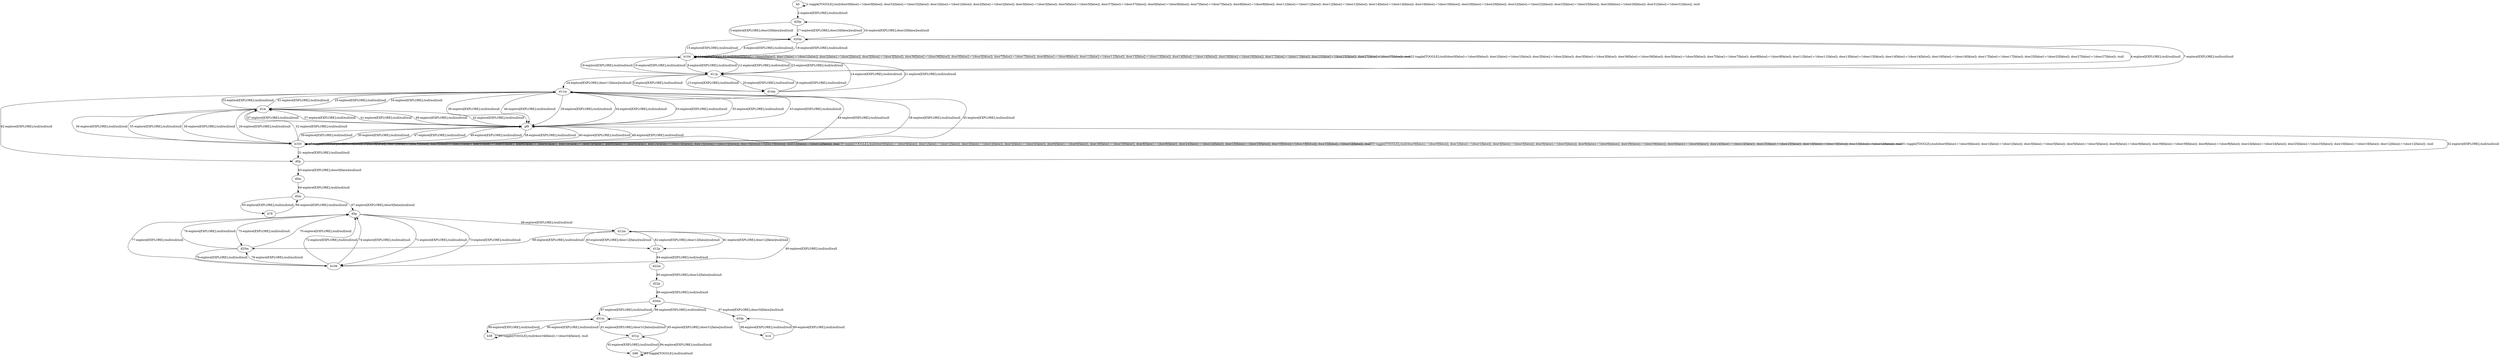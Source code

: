 # Total number of goals covered by this test: 2
# b14 --> d34p
# d34p --> b14

digraph g {
"b0" -> "b0" [label = "1-toggle[TOGGLE];/null/door0[false]:=!(door0[false]); door32[false]:=!(door32[false]); door1[false]:=!(door1[false]); door2[false]:=!(door2[false]); door3[false]:=!(door3[false]); door5[false]:=!(door5[false]); door37[false]:=!(door37[false]); door6[false]:=!(door6[false]); door7[false]:=!(door7[false]); door8[false]:=!(door8[false]); door11[false]:=!(door11[false]); door12[false]:=!(door12[false]); door14[false]:=!(door14[false]); door16[false]:=!(door16[false]); door20[false]:=!(door20[false]); door22[false]:=!(door22[false]); door25[false]:=!(door25[false]); door26[false]:=!(door26[false]); door31[false]:=!(door31[false]); /null"];
"b0" -> "d20p" [label = "2-explore[EXPLORE];/null/null/null"];
"d20p" -> "d20m" [label = "3-explore[EXPLORE];/door20[false]/null/null"];
"d20m" -> "d11p" [label = "4-explore[EXPLORE];/null/null/null"];
"d11p" -> "d14m" [label = "5-explore[EXPLORE];/null/null/null"];
"d14m" -> "d11p" [label = "6-explore[EXPLORE];/null/null/null"];
"d11p" -> "d20m" [label = "7-explore[EXPLORE];/null/null/null"];
"d20m" -> "b104" [label = "8-explore[EXPLORE];/null/null/null"];
"b104" -> "d11p" [label = "9-explore[EXPLORE];/null/null/null"];
"d11p" -> "b104" [label = "10-explore[EXPLORE];/null/null/null"];
"b104" -> "b104" [label = "11-toggle[TOGGLE];/null/door0[false]:=!(door0[false]); door1[false]:=!(door1[false]); door2[false]:=!(door2[false]); door3[false]:=!(door3[false]); door36[false]:=!(door36[false]); door5[false]:=!(door5[false]); door7[false]:=!(door7[false]); door9[false]:=!(door9[false]); door11[false]:=!(door11[false]); door13[false]:=!(door13[false]); door14[false]:=!(door14[false]); door16[false]:=!(door16[false]); door17[false]:=!(door17[false]); door25[false]:=!(door25[false]); door27[false]:=!(door27[false]); /null"];
"b104" -> "d11p" [label = "12-explore[EXPLORE];/null/null/null"];
"d11p" -> "d14m" [label = "13-explore[EXPLORE];/null/null/null"];
"d14m" -> "b104" [label = "14-explore[EXPLORE];/null/null/null"];
"b104" -> "d20m" [label = "15-explore[EXPLORE];/null/null/null"];
"d20m" -> "d20p" [label = "16-explore[EXPLORE];/door20[false]/null/null"];
"d20p" -> "d20m" [label = "17-explore[EXPLORE];/door20[false]/null/null"];
"d20m" -> "b104" [label = "18-explore[EXPLORE];/null/null/null"];
"b104" -> "d11p" [label = "19-explore[EXPLORE];/null/null/null"];
"d11p" -> "d14m" [label = "20-explore[EXPLORE];/null/null/null"];
"d14m" -> "b104" [label = "21-explore[EXPLORE];/null/null/null"];
"b104" -> "b104" [label = "22-toggle[TOGGLE];/null/door0[false]:=!(door0[false]); door1[false]:=!(door1[false]); door2[false]:=!(door2[false]); door3[false]:=!(door3[false]); door36[false]:=!(door36[false]); door5[false]:=!(door5[false]); door7[false]:=!(door7[false]); door9[false]:=!(door9[false]); door11[false]:=!(door11[false]); door13[false]:=!(door13[false]); door14[false]:=!(door14[false]); door16[false]:=!(door16[false]); door17[false]:=!(door17[false]); door25[false]:=!(door25[false]); door27[false]:=!(door27[false]); /null"];
"b104" -> "d11p" [label = "23-explore[EXPLORE];/null/null/null"];
"d11p" -> "d11m" [label = "24-explore[EXPLORE];/door11[false]/null/null"];
"d11m" -> "d1m" [label = "25-explore[EXPLORE];/null/null/null"];
"d1m" -> "b103" [label = "26-explore[EXPLORE];/null/null/null"];
"b103" -> "b103" [label = "27-toggle[TOGGLE];/null/door0[false]:=!(door0[false]); door1[false]:=!(door1[false]); door3[false]:=!(door3[false]); door5[false]:=!(door5[false]); door6[false]:=!(door6[false]); door39[false]:=!(door39[false]); door8[false]:=!(door8[false]); door24[false]:=!(door24[false]); door25[false]:=!(door25[false]); door10[false]:=!(door10[false]); door12[false]:=!(door12[false]); /null"];
"b103" -> "d11m" [label = "28-explore[EXPLORE];/null/null/null"];
"d11m" -> "gf9" [label = "29-explore[EXPLORE];/null/null/null"];
"gf9" -> "b103" [label = "30-explore[EXPLORE];/null/null/null"];
"b103" -> "d0p" [label = "31-explore[EXPLORE];/null/null/null"];
"d0p" -> "gf9" [label = "32-explore[EXPLORE];/null/null/null"];
"gf9" -> "d11m" [label = "33-explore[EXPLORE];/null/null/null"];
"d11m" -> "gf9" [label = "34-explore[EXPLORE];/null/null/null"];
"gf9" -> "d11m" [label = "35-explore[EXPLORE];/null/null/null"];
"d11m" -> "gf9" [label = "36-explore[EXPLORE];/null/null/null"];
"gf9" -> "d1m" [label = "37-explore[EXPLORE];/null/null/null"];
"d1m" -> "b103" [label = "38-explore[EXPLORE];/null/null/null"];
"b103" -> "b103" [label = "39-toggle[TOGGLE];/null/door0[false]:=!(door0[false]); door1[false]:=!(door1[false]); door3[false]:=!(door3[false]); door5[false]:=!(door5[false]); door6[false]:=!(door6[false]); door39[false]:=!(door39[false]); door8[false]:=!(door8[false]); door24[false]:=!(door24[false]); door25[false]:=!(door25[false]); door10[false]:=!(door10[false]); door12[false]:=!(door12[false]); /null"];
"b103" -> "gf9" [label = "40-explore[EXPLORE];/null/null/null"];
"gf9" -> "d1m" [label = "41-explore[EXPLORE];/null/null/null"];
"d1m" -> "gf9" [label = "42-explore[EXPLORE];/null/null/null"];
"gf9" -> "d11m" [label = "43-explore[EXPLORE];/null/null/null"];
"d11m" -> "b103" [label = "44-explore[EXPLORE];/null/null/null"];
"b103" -> "d11m" [label = "45-explore[EXPLORE];/null/null/null"];
"d11m" -> "gf9" [label = "46-explore[EXPLORE];/null/null/null"];
"gf9" -> "b103" [label = "47-explore[EXPLORE];/null/null/null"];
"b103" -> "gf9" [label = "48-explore[EXPLORE];/null/null/null"];
"gf9" -> "b103" [label = "49-explore[EXPLORE];/null/null/null"];
"b103" -> "b103" [label = "50-toggle[TOGGLE];/null/door0[false]:=!(door0[false]); door1[false]:=!(door1[false]); door3[false]:=!(door3[false]); door5[false]:=!(door5[false]); door6[false]:=!(door6[false]); door39[false]:=!(door39[false]); door8[false]:=!(door8[false]); door24[false]:=!(door24[false]); door25[false]:=!(door25[false]); door10[false]:=!(door10[false]); door12[false]:=!(door12[false]); /null"];
"b103" -> "b103" [label = "51-toggle[TOGGLE];/null/door0[false]:=!(door0[false]); door1[false]:=!(door1[false]); door3[false]:=!(door3[false]); door5[false]:=!(door5[false]); door6[false]:=!(door6[false]); door39[false]:=!(door39[false]); door8[false]:=!(door8[false]); door24[false]:=!(door24[false]); door25[false]:=!(door25[false]); door10[false]:=!(door10[false]); door12[false]:=!(door12[false]); /null"];
"b103" -> "d1m" [label = "52-explore[EXPLORE];/null/null/null"];
"d1m" -> "d11m" [label = "53-explore[EXPLORE];/null/null/null"];
"d11m" -> "d1m" [label = "54-explore[EXPLORE];/null/null/null"];
"d1m" -> "b103" [label = "55-explore[EXPLORE];/null/null/null"];
"b103" -> "d1m" [label = "56-explore[EXPLORE];/null/null/null"];
"d1m" -> "gf9" [label = "57-explore[EXPLORE];/null/null/null"];
"gf9" -> "b103" [label = "58-explore[EXPLORE];/null/null/null"];
"b103" -> "gf9" [label = "59-explore[EXPLORE];/null/null/null"];
"gf9" -> "d1m" [label = "60-explore[EXPLORE];/null/null/null"];
"d1m" -> "d11m" [label = "61-explore[EXPLORE];/null/null/null"];
"d11m" -> "d0p" [label = "62-explore[EXPLORE];/null/null/null"];
"d0p" -> "d0m" [label = "63-explore[EXPLORE];/door0[false]/null/null"];
"d0m" -> "d5m" [label = "64-explore[EXPLORE];/null/null/null"];
"d5m" -> "b78" [label = "65-explore[EXPLORE];/null/null/null"];
"b78" -> "d5m" [label = "66-explore[EXPLORE];/null/null/null"];
"d5m" -> "d5p" [label = "67-explore[EXPLORE];/door5[false]/null/null"];
"d5p" -> "d12m" [label = "68-explore[EXPLORE];/null/null/null"];
"d12m" -> "d25m" [label = "69-explore[EXPLORE];/null/null/null"];
"d25m" -> "d5p" [label = "70-explore[EXPLORE];/null/null/null"];
"d5p" -> "b109" [label = "71-explore[EXPLORE];/null/null/null"];
"b109" -> "d5p" [label = "72-explore[EXPLORE];/null/null/null"];
"d5p" -> "b109" [label = "73-explore[EXPLORE];/null/null/null"];
"b109" -> "d5p" [label = "74-explore[EXPLORE];/null/null/null"];
"d5p" -> "d25m" [label = "75-explore[EXPLORE];/null/null/null"];
"d25m" -> "d5p" [label = "76-explore[EXPLORE];/null/null/null"];
"d5p" -> "b109" [label = "77-explore[EXPLORE];/null/null/null"];
"b109" -> "d25m" [label = "78-explore[EXPLORE];/null/null/null"];
"d25m" -> "b109" [label = "79-explore[EXPLORE];/null/null/null"];
"b109" -> "d12m" [label = "80-explore[EXPLORE];/null/null/null"];
"d12m" -> "d12p" [label = "81-explore[EXPLORE];/door12[false]/null/null"];
"d12p" -> "d12m" [label = "82-explore[EXPLORE];/door12[false]/null/null"];
"d12m" -> "d12p" [label = "83-explore[EXPLORE];/door12[false]/null/null"];
"d12p" -> "d22m" [label = "84-explore[EXPLORE];/null/null/null"];
"d22m" -> "d22p" [label = "85-explore[EXPLORE];/door22[false]/null/null"];
"d22p" -> "d34m" [label = "86-explore[EXPLORE];/null/null/null"];
"d34m" -> "d31m" [label = "87-explore[EXPLORE];/null/null/null"];
"d31m" -> "b38" [label = "88-explore[EXPLORE];/null/null/null"];
"b38" -> "b38" [label = "89-toggle[TOGGLE];/null/door34[false]:=!(door34[false]); /null"];
"b38" -> "d31m" [label = "90-explore[EXPLORE];/null/null/null"];
"d31m" -> "d31p" [label = "91-explore[EXPLORE];/door31[false]/null/null"];
"d31p" -> "b98" [label = "92-explore[EXPLORE];/null/null/null"];
"b98" -> "b98" [label = "93-toggle[TOGGLE];/null/null/null"];
"b98" -> "d31p" [label = "94-explore[EXPLORE];/null/null/null"];
"d31p" -> "d31m" [label = "95-explore[EXPLORE];/door31[false]/null/null"];
"d31m" -> "d34m" [label = "96-explore[EXPLORE];/null/null/null"];
"d34m" -> "d34p" [label = "97-explore[EXPLORE];/door34[false]/null/null"];
"d34p" -> "b14" [label = "98-explore[EXPLORE];/null/null/null"];
"b14" -> "d34p" [label = "99-explore[EXPLORE];/null/null/null"];
}